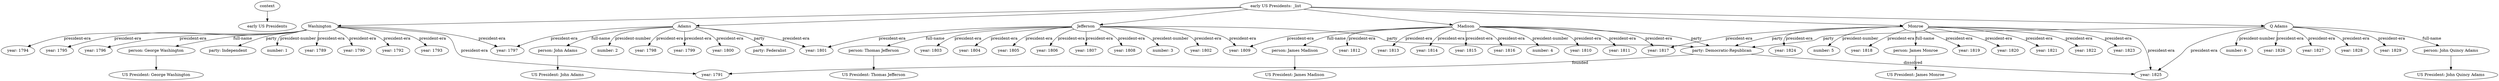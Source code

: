 digraph g {
"context" -> "early US Presidents"
"early US Presidents: _list" -> "Washington" [label="",arrowhead=normal]
"early US Presidents: _list" -> "Adams" [label="",arrowhead=normal]
"early US Presidents: _list" -> "Jefferson" [label="",arrowhead=normal]
"early US Presidents: _list" -> "Madison" [label="",arrowhead=normal]
"early US Presidents: _list" -> "Monroe" [label="",arrowhead=normal]
"early US Presidents: _list" -> "Q Adams" [label="",arrowhead=normal]
"Washington" -> "number: 1" [label="president-number",arrowhead=normal]
"Washington" -> "year: 1789" [label="president-era",arrowhead=normal]
"Washington" -> "year: 1790" [label="president-era",arrowhead=normal]
"Washington" -> "year: 1791" [label="president-era",arrowhead=normal]
"Washington" -> "year: 1792" [label="president-era",arrowhead=normal]
"Washington" -> "year: 1793" [label="president-era",arrowhead=normal]
"Washington" -> "year: 1794" [label="president-era",arrowhead=normal]
"Washington" -> "year: 1795" [label="president-era",arrowhead=normal]
"Washington" -> "year: 1796" [label="president-era",arrowhead=normal]
"Washington" -> "year: 1797" [label="president-era",arrowhead=normal]
"Washington" -> "party: Independent" [label="party",arrowhead=normal]
"Washington" -> "person: George Washington" [label="full-name",arrowhead=normal]
"person: George Washington" -> "US President: George Washington" [label="",arrowhead=normal]
"Adams" -> "number: 2" [label="president-number",arrowhead=normal]
"Adams" -> "year: 1797" [label="president-era",arrowhead=normal]
"Adams" -> "year: 1798" [label="president-era",arrowhead=normal]
"Adams" -> "year: 1799" [label="president-era",arrowhead=normal]
"Adams" -> "year: 1800" [label="president-era",arrowhead=normal]
"Adams" -> "year: 1801" [label="president-era",arrowhead=normal]
"Adams" -> "party: Federalist" [label="party",arrowhead=normal]
"Adams" -> "person: John Adams" [label="full-name",arrowhead=normal]
"person: John Adams" -> "US President: John Adams" [label="",arrowhead=normal]
"Jefferson" -> "number: 3" [label="president-number",arrowhead=normal]
"Jefferson" -> "year: 1801" [label="president-era",arrowhead=normal]
"Jefferson" -> "year: 1802" [label="president-era",arrowhead=normal]
"Jefferson" -> "year: 1803" [label="president-era",arrowhead=normal]
"Jefferson" -> "year: 1804" [label="president-era",arrowhead=normal]
"Jefferson" -> "year: 1805" [label="president-era",arrowhead=normal]
"Jefferson" -> "year: 1806" [label="president-era",arrowhead=normal]
"Jefferson" -> "year: 1807" [label="president-era",arrowhead=normal]
"Jefferson" -> "year: 1808" [label="president-era",arrowhead=normal]
"Jefferson" -> "year: 1809" [label="president-era",arrowhead=normal]
"Jefferson" -> "party: Democratic-Republican" [label="party",arrowhead=normal]
"Jefferson" -> "person: Thomas Jefferson" [label="full-name",arrowhead=normal]
"person: Thomas Jefferson" -> "US President: Thomas Jefferson" [label="",arrowhead=normal]
"Madison" -> "number: 4" [label="president-number",arrowhead=normal]
"Madison" -> "year: 1809" [label="president-era",arrowhead=normal]
"Madison" -> "year: 1810" [label="president-era",arrowhead=normal]
"Madison" -> "year: 1811" [label="president-era",arrowhead=normal]
"Madison" -> "year: 1812" [label="president-era",arrowhead=normal]
"Madison" -> "year: 1813" [label="president-era",arrowhead=normal]
"Madison" -> "year: 1814" [label="president-era",arrowhead=normal]
"Madison" -> "year: 1815" [label="president-era",arrowhead=normal]
"Madison" -> "year: 1816" [label="president-era",arrowhead=normal]
"Madison" -> "year: 1817" [label="president-era",arrowhead=normal]
"Madison" -> "party: Democratic-Republican" [label="party",arrowhead=normal]
"Madison" -> "person: James Madison" [label="full-name",arrowhead=normal]
"person: James Madison" -> "US President: James Madison" [label="",arrowhead=normal]
"Monroe" -> "number: 5" [label="president-number",arrowhead=normal]
"Monroe" -> "year: 1817" [label="president-era",arrowhead=normal]
"Monroe" -> "year: 1818" [label="president-era",arrowhead=normal]
"Monroe" -> "year: 1819" [label="president-era",arrowhead=normal]
"Monroe" -> "year: 1820" [label="president-era",arrowhead=normal]
"Monroe" -> "year: 1821" [label="president-era",arrowhead=normal]
"Monroe" -> "year: 1822" [label="president-era",arrowhead=normal]
"Monroe" -> "year: 1823" [label="president-era",arrowhead=normal]
"Monroe" -> "year: 1824" [label="president-era",arrowhead=normal]
"Monroe" -> "year: 1825" [label="president-era",arrowhead=normal]
"Monroe" -> "party: Democratic-Republican" [label="party",arrowhead=normal]
"Monroe" -> "person: James Monroe" [label="full-name",arrowhead=normal]
"person: James Monroe" -> "US President: James Monroe" [label="",arrowhead=normal]
"Q Adams" -> "number: 6" [label="president-number",arrowhead=normal]
"Q Adams" -> "year: 1825" [label="president-era",arrowhead=normal]
"Q Adams" -> "year: 1826" [label="president-era",arrowhead=normal]
"Q Adams" -> "year: 1827" [label="president-era",arrowhead=normal]
"Q Adams" -> "year: 1828" [label="president-era",arrowhead=normal]
"Q Adams" -> "year: 1829" [label="president-era",arrowhead=normal]
"Q Adams" -> "party: Democratic-Republican" [label="party",arrowhead=normal]
"Q Adams" -> "person: John Quincy Adams" [label="full-name",arrowhead=normal]
"person: John Quincy Adams" -> "US President: John Quincy Adams" [label="",arrowhead=normal]
"party: Democratic-Republican" -> "year: 1791" [label="founded",arrowhead=normal]
"party: Democratic-Republican" -> "year: 1825" [label="dissolved",arrowhead=normal]
}
